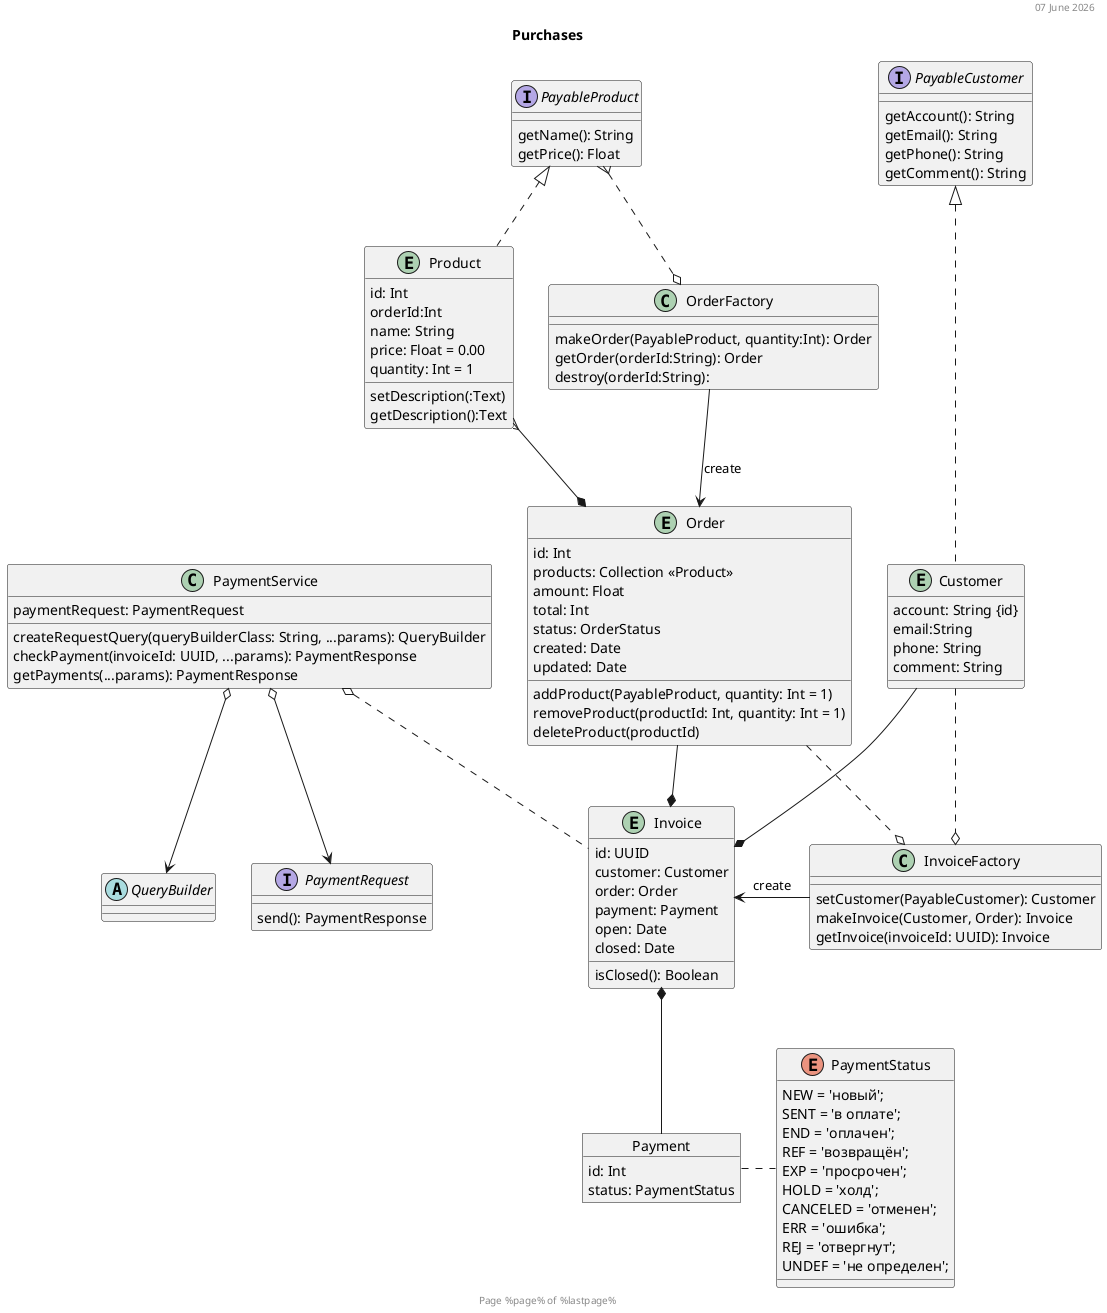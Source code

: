 @startuml
'https://plantuml.com/class-diagram

header %date("dd MMMM YYYY")
footer Page %page% of %lastpage%

title Purchases

interface PayableProduct {
    getName(): String
    getPrice(): Float
}
interface PayableCustomer {
    getAccount(): String
    getEmail(): String
    getPhone(): String
    getComment(): String
}
class OrderFactory {
    makeOrder(PayableProduct, quantity:Int): Order
    getOrder(orderId:String): Order
    destroy(orderId:String):
}
entity Product {
    id: Int
    orderId:Int
    name: String
    price: Float = 0.00
    quantity: Int = 1
    setDescription(:Text)
    getDescription():Text
}
entity Order {
    id: Int
    products: Collection <<Product>>
    amount: Float
    total: Int
    status: OrderStatus
    created: Date
    updated: Date
    addProduct(PayableProduct, quantity: Int = 1)
    removeProduct(productId: Int, quantity: Int = 1)
    deleteProduct(productId)
}
entity Customer {
    account: String {id}
    email:String
    phone: String
    comment: String
}
entity Invoice {
    id: UUID
    customer: Customer
    order: Order
    payment: Payment
    open: Date
    closed: Date
    isClosed(): Boolean
}
object Payment {
    id: Int
    status: PaymentStatus
}
class InvoiceFactory {
    setCustomer(PayableCustomer): Customer
    makeInvoice(Customer, Order): Invoice
    getInvoice(invoiceId: UUID): Invoice
}
class PaymentService {
    paymentRequest: PaymentRequest
    createRequestQuery(queryBuilderClass: String, ...params): QueryBuilder
    checkPayment(invoiceId: UUID, ...params): PaymentResponse
    getPayments(...params): PaymentResponse
}
abstract QueryBuilder
interface PaymentRequest {
    send(): PaymentResponse
}

'interface PaymentResponse
'enum OrderStatus
enum PaymentStatus {
    NEW = 'новый';
    SENT = 'в оплате';
    END = 'оплачен';
    REF = 'возвращён';
    EXP = 'просрочен';
    HOLD = 'холд';
    CANCELED = 'отменен';
    ERR = 'ошибка';
    REJ = 'отвергнут';
    UNDEF = 'не определен';
}

PayableProduct <|.. Product
PayableCustomer <|... Customer
Product }--* Order
Customer --* Invoice
Order -* Invoice

PayableProduct }..o OrderFactory
OrderFactory --> Order: create

Customer ..o InvoiceFactory
Order ..o InvoiceFactory
'Order .OrderStatus

PaymentService o.. Invoice
Invoice <- InvoiceFactory: create
Invoice *-- Payment
Payment . PaymentStatus

PaymentService o--> QueryBuilder
PaymentService o--> PaymentRequest

@enduml